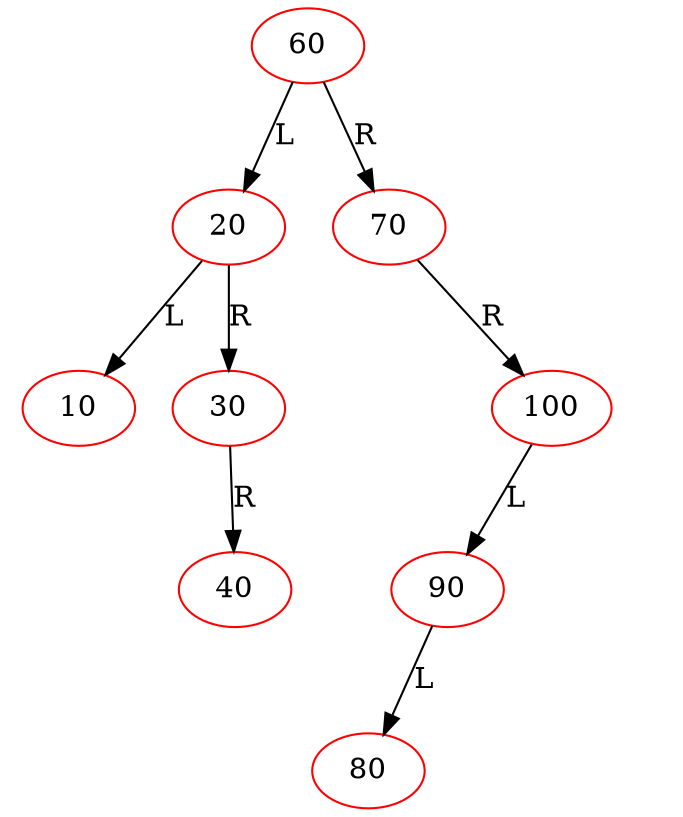 digraph BiTreeDelete {
"60" -> {"20"} [label="L"]
"60" -> {"70"} [label="R"]
"20" -> {"10"} [label="L"]
"20" -> {"30"} [label="R"]
"70" -> {"HD0"} [label="L"] [style=invis]
"HD0" [style=invis]
"70" -> {"100"} [label="R"]
"30" -> {"HD1"} [label="L"] [style=invis]
"HD1" [style=invis]
"30" -> {"40"} [label="R"]
"100" -> {"90"} [label="L"]
"100" -> {"HD2"} [label="R"] [style=invis]
"HD2" [style=invis]
"90" -> {"80"} [label="L"]
"90" -> {"HD3"} [label="R"] [style=invis]
"HD3" [style=invis]
"60" [color=red]
"20" [color=red]
"10" [color=red]
"30" [color=red]
"40" [color=red]
"70" [color=red]
"100" [color=red]
"90" [color=red]
"80" [color=red]
}
